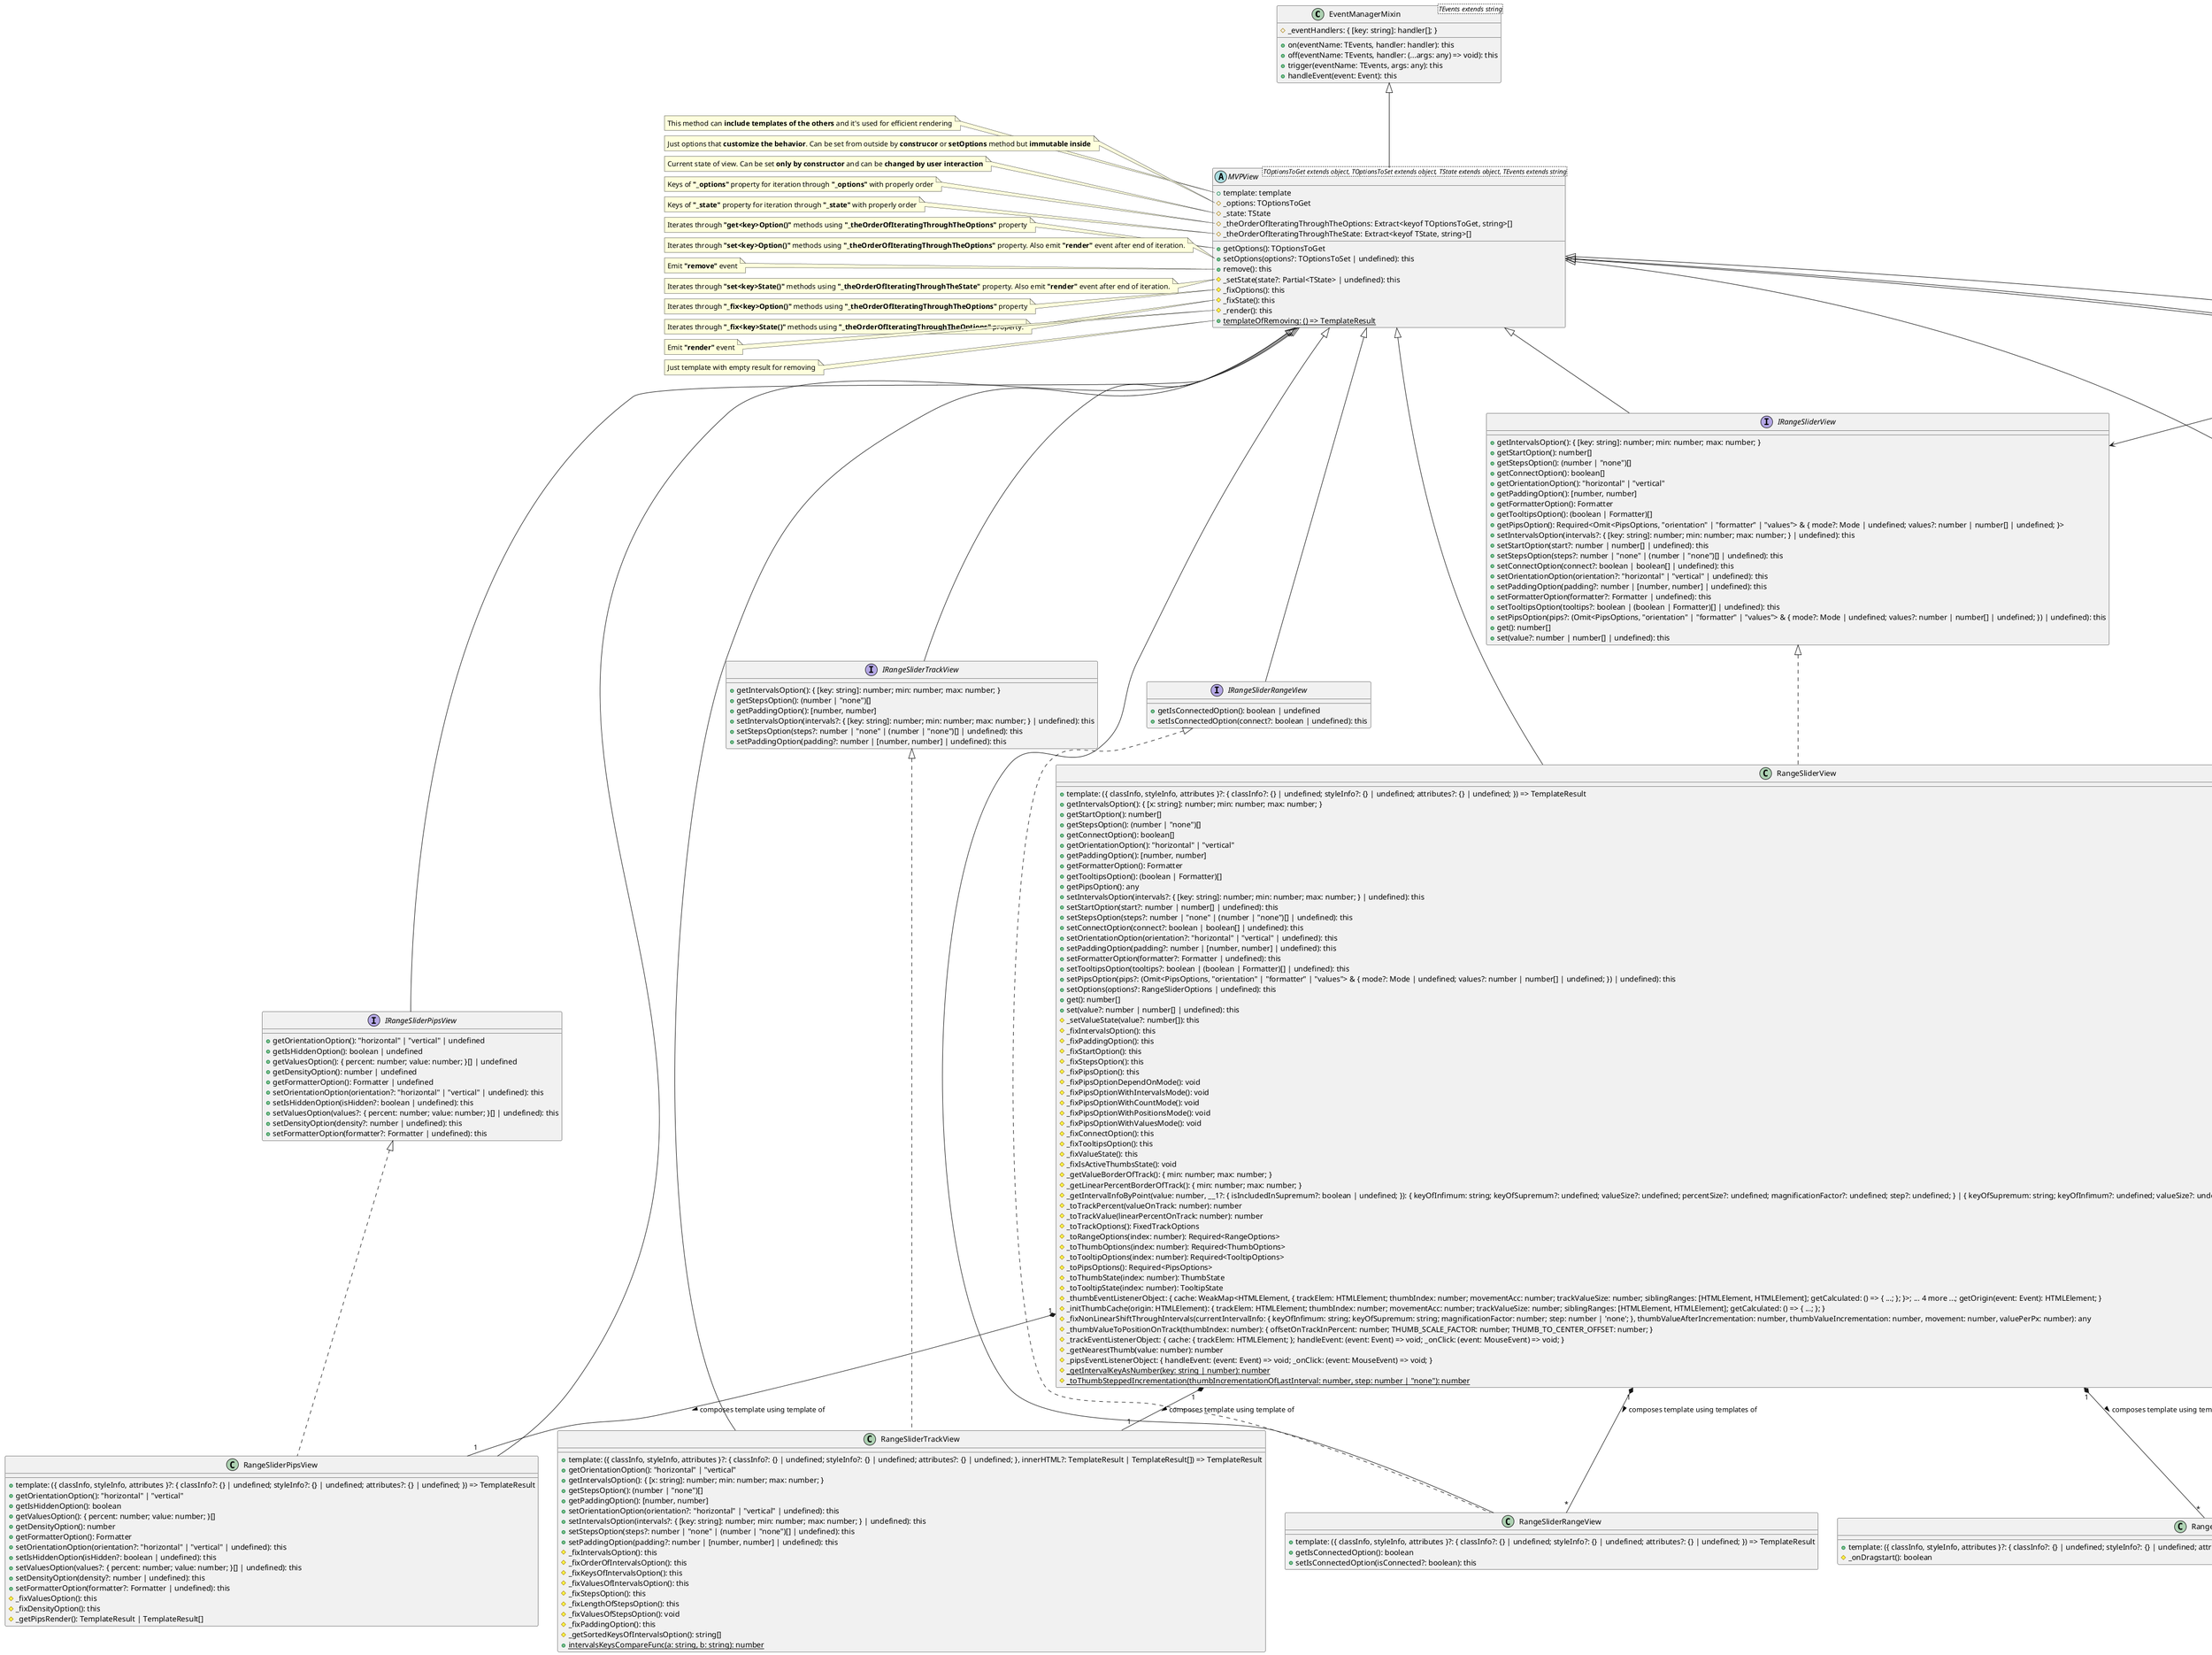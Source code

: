 @startuml
class EventManagerMixin<TEvents extends string> {
    #_eventHandlers: { [key: string]: handler[]; }
    +on(eventName: TEvents, handler: handler): this
    +off(eventName: TEvents, handler: (...args: any) => void): this
    +trigger(eventName: TEvents, args: any): this
    +handleEvent(event: Event): this
}
abstract class MVPView<TOptionsToGet extends object, TOptionsToSet extends object, TState extends object, TEvents extends string> extends EventManagerMixin {
    +template: template
    #_options: TOptionsToGet
    #_state: TState
    #_theOrderOfIteratingThroughTheOptions: Extract<keyof TOptionsToGet, string>[]
    #_theOrderOfIteratingThroughTheState: Extract<keyof TState, string>[]
    +getOptions(): TOptionsToGet
    +setOptions(options?: TOptionsToSet | undefined): this
    +remove(): this
    #_setState(state?: Partial<TState> | undefined): this
    #_fixOptions(): this
    #_fixState(): this
    #_render(): this
    +{static} templateOfRemoving: () => TemplateResult
}
interface MVPModel<State> {
    +getState(): Promise<Required<State>>
    +setState(state?: Partial<State> | undefined): Promise<this>
    +whenStateIsChanged(callback: (state: Required<State>) => void): void
}
interface IRangeSliderTrackView extends MVPView {
    +getIntervalsOption(): { [key: string]: number; min: number; max: number; }
    +getStepsOption(): (number | "none")[]
    +getPaddingOption(): [number, number]
    +setIntervalsOption(intervals?: { [key: string]: number; min: number; max: number; } | undefined): this
    +setStepsOption(steps?: number | "none" | (number | "none")[] | undefined): this
    +setPaddingOption(padding?: number | [number, number] | undefined): this
}
interface IRangeSliderRangeView extends MVPView {
    +getIsConnectedOption(): boolean | undefined
    +setIsConnectedOption(connect?: boolean | undefined): this
}
interface IRangeSliderTooltipView extends MVPView {
    +getOrientationOption(): "top" | "left" | undefined
    +getIsHiddenOption(): boolean | undefined
    +getFormatterOption(): Formatter | undefined
    +setOrientationOption(orientation: "top" | "left" | undefined): this
    +setIsHiddenOption(isHidden?: boolean | undefined): this
    +setFormatterOption(formatter?: Formatter | undefined): this
}
interface IRangeSliderPipsView extends MVPView {
    +getOrientationOption(): "horizontal" | "vertical" | undefined
    +getIsHiddenOption(): boolean | undefined
    +getValuesOption(): { percent: number; value: number; }[] | undefined
    +getDensityOption(): number | undefined
    +getFormatterOption(): Formatter | undefined
    +setOrientationOption(orientation?: "horizontal" | "vertical" | undefined): this
    +setIsHiddenOption(isHidden?: boolean | undefined): this
    +setValuesOption(values?: { percent: number; value: number; }[] | undefined): this
    +setDensityOption(density?: number | undefined): this
    +setFormatterOption(formatter?: Formatter | undefined): this
}
interface IRangeSliderView extends MVPView {
    +getIntervalsOption(): { [key: string]: number; min: number; max: number; }
    +getStartOption(): number[]
    +getStepsOption(): (number | "none")[]
    +getConnectOption(): boolean[]
    +getOrientationOption(): "horizontal" | "vertical"
    +getPaddingOption(): [number, number]
    +getFormatterOption(): Formatter
    +getTooltipsOption(): (boolean | Formatter)[]
    +getPipsOption(): Required<Omit<PipsOptions, "orientation" | "formatter" | "values"> & { mode?: Mode | undefined; values?: number | number[] | undefined; }>
    +setIntervalsOption(intervals?: { [key: string]: number; min: number; max: number; } | undefined): this
    +setStartOption(start?: number | number[] | undefined): this
    +setStepsOption(steps?: number | "none" | (number | "none")[] | undefined): this
    +setConnectOption(connect?: boolean | boolean[] | undefined): this
    +setOrientationOption(orientation?: "horizontal" | "vertical" | undefined): this
    +setPaddingOption(padding?: number | [number, number] | undefined): this
    +setFormatterOption(formatter?: Formatter | undefined): this
    +setTooltipsOption(tooltips?: boolean | (boolean | Formatter)[] | undefined): this
    +setPipsOption(pips?: (Omit<PipsOptions, "orientation" | "formatter" | "values"> & { mode?: Mode | undefined; values?: number | number[] | undefined; }) | undefined): this
    +get(): number[]
    +set(value?: number | number[] | undefined): this
}
interface IRangeSliderModel extends MVPModel
interface IRangeSliderPresenter {
    +view: IRangeSliderView
    +model?: IRangeSliderModel | undefined
}
interface IRangeSliderThumbView extends MVPView
class RangeSliderTrackView extends MVPView implements IRangeSliderTrackView {
    +template: ({ classInfo, styleInfo, attributes }?: { classInfo?: {} | undefined; styleInfo?: {} | undefined; attributes?: {} | undefined; }, innerHTML?: TemplateResult | TemplateResult[]) => TemplateResult
    +getOrientationOption(): "horizontal" | "vertical"
    +getIntervalsOption(): { [x: string]: number; min: number; max: number; }
    +getStepsOption(): (number | "none")[]
    +getPaddingOption(): [number, number]
    +setOrientationOption(orientation?: "horizontal" | "vertical" | undefined): this
    +setIntervalsOption(intervals?: { [key: string]: number; min: number; max: number; } | undefined): this
    +setStepsOption(steps?: number | "none" | (number | "none")[] | undefined): this
    +setPaddingOption(padding?: number | [number, number] | undefined): this
    #_fixIntervalsOption(): this
    #_fixOrderOfIntervalsOption(): this
    #_fixKeysOfIntervalsOption(): this
    #_fixValuesOfIntervalsOption(): this
    #_fixStepsOption(): this
    #_fixLengthOfStepsOption(): this
    #_fixValuesOfStepsOption(): void
    #_fixPaddingOption(): this
    #_getSortedKeysOfIntervalsOption(): string[]
    +{static} intervalsKeysCompareFunc(a: string, b: string): number
}
class RangeSliderRangeView extends MVPView implements IRangeSliderRangeView {
    +template: ({ classInfo, styleInfo, attributes }?: { classInfo?: {} | undefined; styleInfo?: {} | undefined; attributes?: {} | undefined; }) => TemplateResult
    +getIsConnectedOption(): boolean
    +setIsConnectedOption(isConnected?: boolean): this
}
class RangeSliderThumbView extends MVPView implements IRangeSliderThumbView {
    +template: ({ classInfo, styleInfo, attributes }?: { classInfo?: {} | undefined; styleInfo?: {} | undefined; attributes?: {} | undefined; }, innerHTML?: TemplateResult | TemplateResult[], isActive?: boolean) => TemplateResult
    #_onDragstart(): boolean
}
class RangeSliderTooltipView extends MVPView implements IRangeSliderTooltipView {
    +template: ({ classInfo, styleInfo, attributes }?: { classInfo?: {} | undefined; styleInfo?: {} | undefined; attributes?: {} | undefined; }) => TemplateResult
    +getOrientationOption(): "top" | "left"
    +getIsHiddenOption(): boolean
    +getFormatterOption(): Formatter
    +setOrientationOption(orientation?: "top" | "left" | undefined): this
    +setIsHiddenOption(isHidden?: boolean | undefined): this
    +setFormatterOption(formatter?: Formatter | undefined): this
}
class RangeSliderPipsView extends MVPView implements IRangeSliderPipsView {
    +template: ({ classInfo, styleInfo, attributes }?: { classInfo?: {} | undefined; styleInfo?: {} | undefined; attributes?: {} | undefined; }) => TemplateResult
    +getOrientationOption(): "horizontal" | "vertical"
    +getIsHiddenOption(): boolean
    +getValuesOption(): { percent: number; value: number; }[]
    +getDensityOption(): number
    +getFormatterOption(): Formatter
    +setOrientationOption(orientation?: "horizontal" | "vertical" | undefined): this
    +setIsHiddenOption(isHidden?: boolean | undefined): this
    +setValuesOption(values?: { percent: number; value: number; }[] | undefined): this
    +setDensityOption(density?: number | undefined): this
    +setFormatterOption(formatter?: Formatter | undefined): this
    #_fixValuesOption(): this
    #_fixDensityOption(): this
    #_getPipsRender(): TemplateResult | TemplateResult[]
}
class RangeSliderView extends MVPView implements IRangeSliderView {
    +template: ({ classInfo, styleInfo, attributes }?: { classInfo?: {} | undefined; styleInfo?: {} | undefined; attributes?: {} | undefined; }) => TemplateResult
    +getIntervalsOption(): { [x: string]: number; min: number; max: number; }
    +getStartOption(): number[]
    +getStepsOption(): (number | "none")[]
    +getConnectOption(): boolean[]
    +getOrientationOption(): "horizontal" | "vertical"
    +getPaddingOption(): [number, number]
    +getFormatterOption(): Formatter
    +getTooltipsOption(): (boolean | Formatter)[]
    +getPipsOption(): any
    +setIntervalsOption(intervals?: { [key: string]: number; min: number; max: number; } | undefined): this
    +setStartOption(start?: number | number[] | undefined): this
    +setStepsOption(steps?: number | "none" | (number | "none")[] | undefined): this
    +setConnectOption(connect?: boolean | boolean[] | undefined): this
    +setOrientationOption(orientation?: "horizontal" | "vertical" | undefined): this
    +setPaddingOption(padding?: number | [number, number] | undefined): this
    +setFormatterOption(formatter?: Formatter | undefined): this
    +setTooltipsOption(tooltips?: boolean | (boolean | Formatter)[] | undefined): this
    +setPipsOption(pips?: (Omit<PipsOptions, "orientation" | "formatter" | "values"> & { mode?: Mode | undefined; values?: number | number[] | undefined; }) | undefined): this
    +setOptions(options?: RangeSliderOptions | undefined): this
    +get(): number[]
    +set(value?: number | number[] | undefined): this
    #_setValueState(value?: number[]): this
    #_fixIntervalsOption(): this
    #_fixPaddingOption(): this
    #_fixStartOption(): this
    #_fixStepsOption(): this
    #_fixPipsOption(): this
    #_fixPipsOptionDependOnMode(): void
    #_fixPipsOptionWithIntervalsMode(): void
    #_fixPipsOptionWithCountMode(): void
    #_fixPipsOptionWithPositionsMode(): void
    #_fixPipsOptionWithValuesMode(): void
    #_fixConnectOption(): this
    #_fixTooltipsOption(): this
    #_fixValueState(): this
    #_fixIsActiveThumbsState(): void
    #_getValueBorderOfTrack(): { min: number; max: number; }
    #_getLinearPercentBorderOfTrack(): { min: number; max: number; }
    #_getIntervalInfoByPoint(value: number, __1?: { isIncludedInSupremum?: boolean | undefined; }): { keyOfInfimum: string; keyOfSupremum?: undefined; valueSize?: undefined; percentSize?: undefined; magnificationFactor?: undefined; step?: undefined; } | { keyOfSupremum: string; keyOfInfimum?: undefined; valueSize?: undefined; percentSize?: undefined; magnificationFactor?: undefined; step?: undefined; } | { ...; }
    #_toTrackPercent(valueOnTrack: number): number
    #_toTrackValue(linearPercentOnTrack: number): number
    #_toTrackOptions(): FixedTrackOptions
    #_toRangeOptions(index: number): Required<RangeOptions>
    #_toThumbOptions(index: number): Required<ThumbOptions>
    #_toTooltipOptions(index: number): Required<TooltipOptions>
    #_toPipsOptions(): Required<PipsOptions>
    #_toThumbState(index: number): ThumbState
    #_toTooltipState(index: number): TooltipState
    #_thumbEventListenerObject: { cache: WeakMap<HTMLElement, { trackElem: HTMLElement; thumbIndex: number; movementAcc: number; trackValueSize: number; siblingRanges: [HTMLElement, HTMLElement]; getCalculated: () => { ...; }; }>; ... 4 more ...; getOrigin(event: Event): HTMLElement; }
    #_initThumbCache(origin: HTMLElement): { trackElem: HTMLElement; thumbIndex: number; movementAcc: number; trackValueSize: number; siblingRanges: [HTMLElement, HTMLElement]; getCalculated: () => { ...; }; }
    #_fixNonLinearShiftThroughIntervals(currentIntervalInfo: { keyOfInfimum: string; keyOfSupremum: string; magnificationFactor: number; step: number | 'none'; }, thumbValueAfterIncrementation: number, thumbValueIncrementation: number, movement: number, valuePerPx: number): any
    #_thumbValueToPositionOnTrack(thumbIndex: number): { offsetOnTrackInPercent: number; THUMB_SCALE_FACTOR: number; THUMB_TO_CENTER_OFFSET: number; }
    #_trackEventListenerObject: { cache: { trackElem: HTMLElement; }; handleEvent: (event: Event) => void; _onClick: (event: MouseEvent) => void; }
    #_getNearestThumb(value: number): number
    #_pipsEventListenerObject: { handleEvent: (event: Event) => void; _onClick: (event: MouseEvent) => void; }
    #{static} _getIntervalKeyAsNumber(key: string | number): number
    #{static} _toThumbSteppedIncrementation(thumbIncrementationOfLastInterval: number, step: number | "none"): number
}
class RangeSliderPresenter implements IRangeSliderPresenter {
    +view: IRangeSliderView
    +model?: IRangeSliderModel | undefined
}
RangeSliderView "1" *-- "1" RangeSliderTrackView : composes template using template of >
RangeSliderView "1" *-- "*" RangeSliderRangeView : composes template using templates of >
RangeSliderView "1" *-- "*" RangeSliderThumbView : composes template using templates of >
RangeSliderView "1" *-- "*" RangeSliderTooltipView : composes template using templates of >
RangeSliderView "1" *-- "1" RangeSliderPipsView : composes template using template of >
IRangeSliderPresenter --> IRangeSliderModel
IRangeSliderPresenter --> IRangeSliderView
note left of MVPView::template
  This method can <b>include templates of the others</b> and it's used for efficient rendering
end note
note left of MVPView::_options
  Just options that <b>customize the behavior</b>. Can be set from outside by <b>construcor</b> or <b>setOptions</b> method but <b>immutable inside</b>
end note
note left of MVPView::_state
  Current state of view. Can be set <b>only by constructor</b> and can be <b>changed by user interaction</b>
end note
note left of MVPView::_theOrderOfIteratingThroughTheOptions
  Keys of <b>"_options"</b> property for iteration through <b>"_options"</b> with properly order
end note
note left of MVPView::_theOrderOfIteratingThroughTheState
  Keys of <b>"_state"</b> property for iteration through <b>"_state"</b> with properly order
end note
note left of MVPView::getOptions
  Iterates through <b>"get<key>Option()"</b> methods using <b>"_theOrderOfIteratingThroughTheOptions"</b> property
end note
note left of MVPView::setOptions
  Iterates through <b>"set<key>Option()"</b> methods using <b>"_theOrderOfIteratingThroughTheOptions"</b> property. Also emit <b>"render"</b> event after end of iteration.
end note
note left of MVPView::remove
  Emit <b>"remove"</b> event
end note
note left of MVPView::_setState
  Iterates through <b>"set<key>State()"</b> methods using <b>"_theOrderOfIteratingThroughTheState"</b> property. Also emit <b>"render"</b> event after end of iteration.
end note
note left of MVPView::_fixOptions
  Iterates through <b>"_fix<key>Option()"</b> methods using <b>"_theOrderOfIteratingThroughTheOptions"</b> property
end note
note left of MVPView::_fixState
   Iterates through <b>"_fix<key>State()"</b> methods using <b>"_theOrderOfIteratingThroughTheOptions"</b> property.
end note
note left of MVPView::_render
  Emit <b>"render"</b> event
end note
note left of MVPView::templateOfRemoving
  Just template with empty result for removing
end note
@enduml